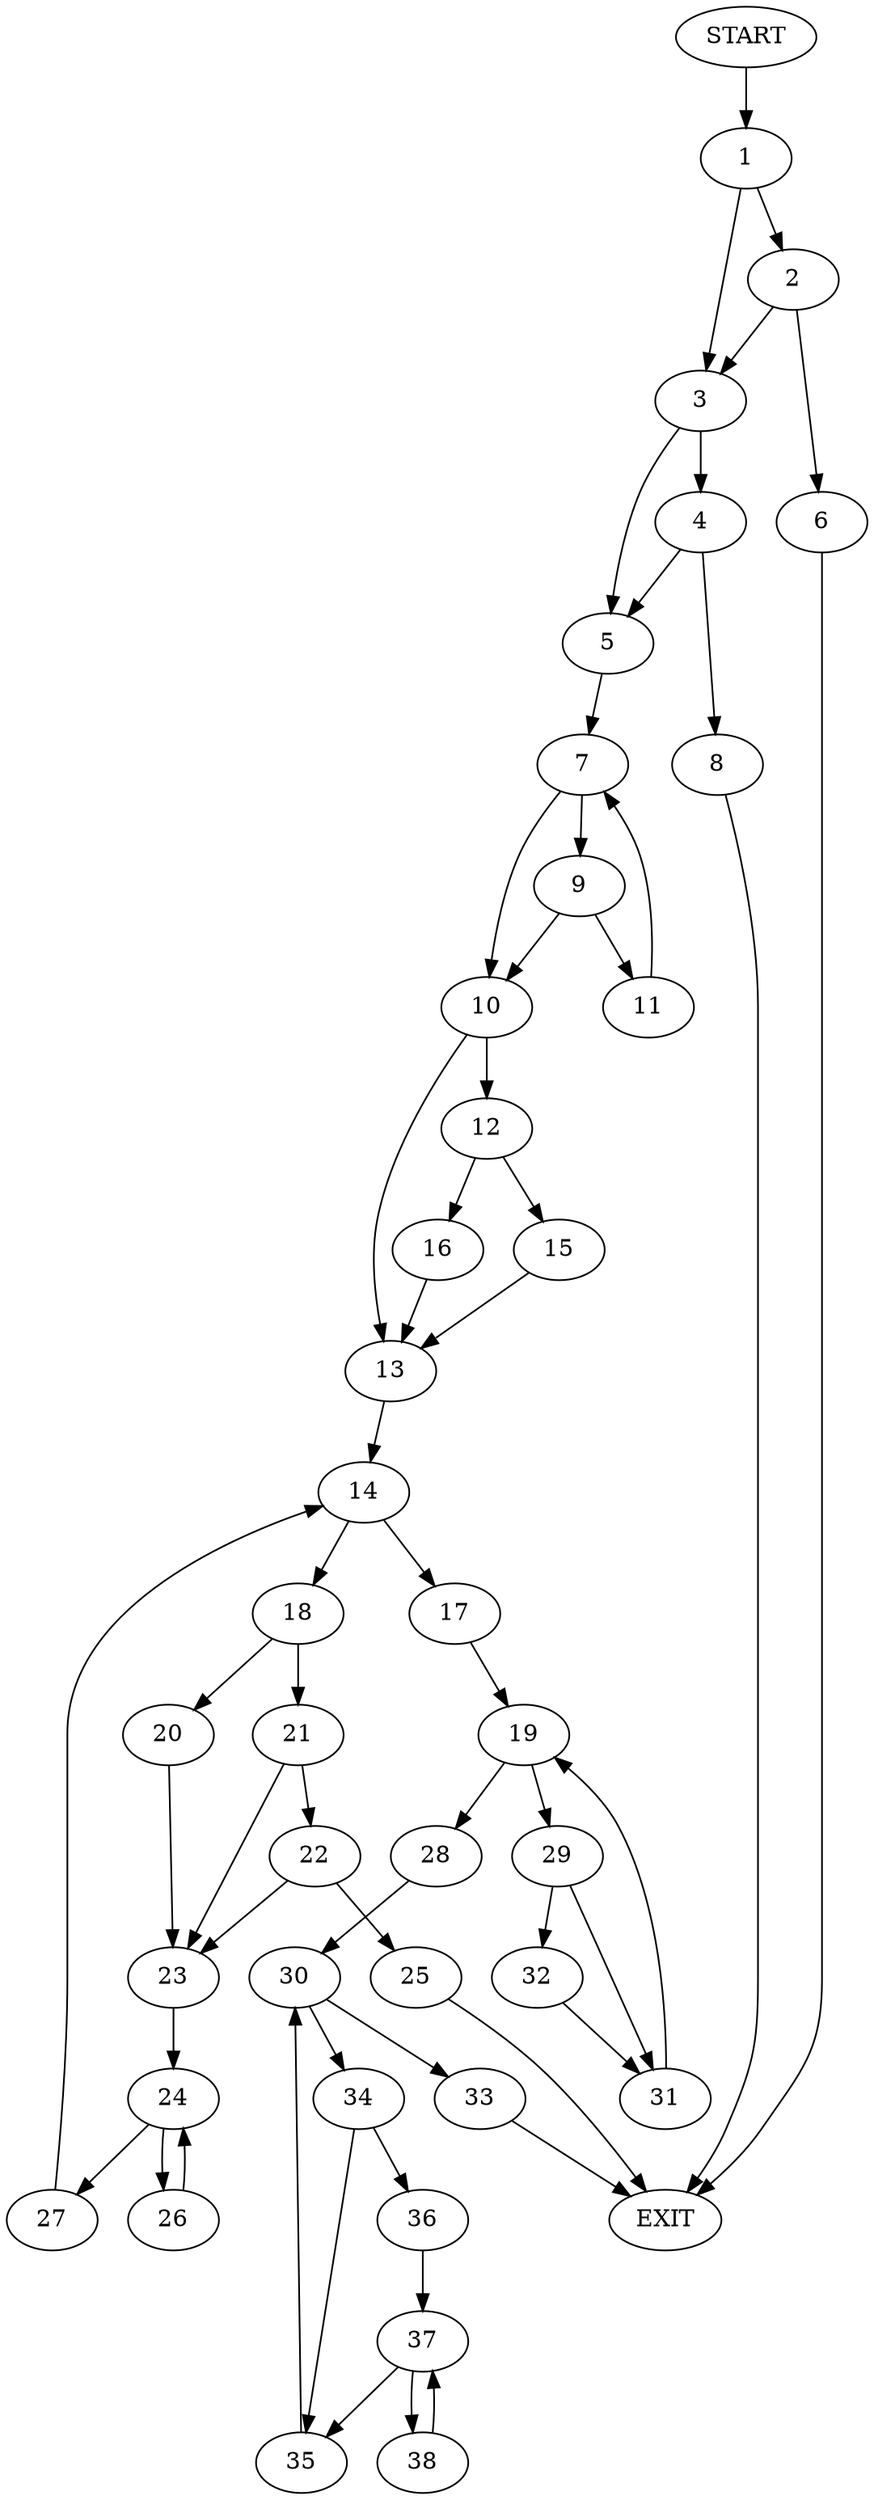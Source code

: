 digraph {
0 [label="START"]
39 [label="EXIT"]
0 -> 1
1 -> 2
1 -> 3
3 -> 4
3 -> 5
2 -> 6
2 -> 3
6 -> 39
5 -> 7
4 -> 8
4 -> 5
8 -> 39
7 -> 9
7 -> 10
9 -> 10
9 -> 11
10 -> 12
10 -> 13
11 -> 7
13 -> 14
12 -> 15
12 -> 16
15 -> 13
16 -> 13
14 -> 17
14 -> 18
17 -> 19
18 -> 20
18 -> 21
21 -> 22
21 -> 23
20 -> 23
23 -> 24
22 -> 25
22 -> 23
25 -> 39
24 -> 26
24 -> 27
26 -> 24
27 -> 14
19 -> 28
19 -> 29
28 -> 30
29 -> 31
29 -> 32
31 -> 19
32 -> 31
30 -> 33
30 -> 34
33 -> 39
34 -> 35
34 -> 36
36 -> 37
35 -> 30
37 -> 38
37 -> 35
38 -> 37
}
